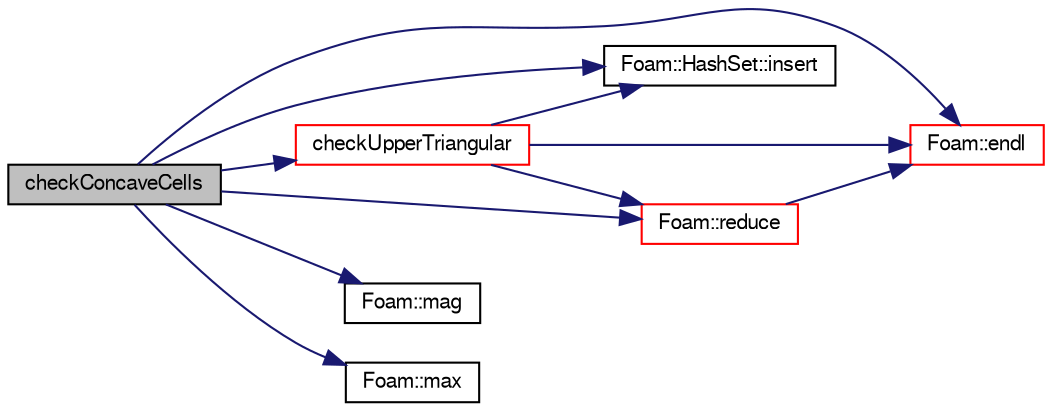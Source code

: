 digraph "checkConcaveCells"
{
  bgcolor="transparent";
  edge [fontname="FreeSans",fontsize="10",labelfontname="FreeSans",labelfontsize="10"];
  node [fontname="FreeSans",fontsize="10",shape=record];
  rankdir="LR";
  Node15821 [label="checkConcaveCells",height=0.2,width=0.4,color="black", fillcolor="grey75", style="filled", fontcolor="black"];
  Node15821 -> Node15822 [color="midnightblue",fontsize="10",style="solid",fontname="FreeSans"];
  Node15822 [label="checkUpperTriangular",height=0.2,width=0.4,color="red",URL="$a27530.html#a33c085b78d2fe506e703f3438b0b278e",tooltip="Check face ordering. "];
  Node15822 -> Node15823 [color="midnightblue",fontsize="10",style="solid",fontname="FreeSans"];
  Node15823 [label="Foam::endl",height=0.2,width=0.4,color="red",URL="$a21124.html#a2db8fe02a0d3909e9351bb4275b23ce4",tooltip="Add newline and flush stream. "];
  Node15822 -> Node15825 [color="midnightblue",fontsize="10",style="solid",fontname="FreeSans"];
  Node15825 [label="Foam::HashSet::insert",height=0.2,width=0.4,color="black",URL="$a25690.html#a49f0753d9652681fc3a81f59951a0ad7",tooltip="Insert a new entry. "];
  Node15822 -> Node15827 [color="midnightblue",fontsize="10",style="solid",fontname="FreeSans"];
  Node15827 [label="Foam::reduce",height=0.2,width=0.4,color="red",URL="$a21124.html#a7ffd6af4acc2eb9ba72ee296b5ecda23"];
  Node15827 -> Node15823 [color="midnightblue",fontsize="10",style="solid",fontname="FreeSans"];
  Node15821 -> Node15823 [color="midnightblue",fontsize="10",style="solid",fontname="FreeSans"];
  Node15821 -> Node15825 [color="midnightblue",fontsize="10",style="solid",fontname="FreeSans"];
  Node15821 -> Node15963 [color="midnightblue",fontsize="10",style="solid",fontname="FreeSans"];
  Node15963 [label="Foam::mag",height=0.2,width=0.4,color="black",URL="$a21124.html#a929da2a3fdcf3dacbbe0487d3a330dae"];
  Node15821 -> Node15846 [color="midnightblue",fontsize="10",style="solid",fontname="FreeSans"];
  Node15846 [label="Foam::max",height=0.2,width=0.4,color="black",URL="$a21124.html#ac993e906cf2774ae77e666bc24e81733"];
  Node15821 -> Node15827 [color="midnightblue",fontsize="10",style="solid",fontname="FreeSans"];
}
